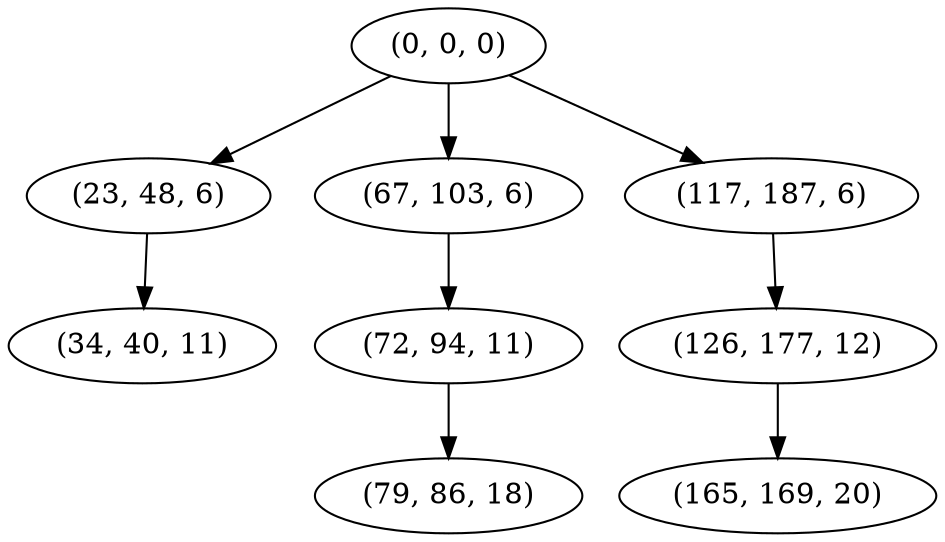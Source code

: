 digraph tree {
    "(0, 0, 0)";
    "(23, 48, 6)";
    "(34, 40, 11)";
    "(67, 103, 6)";
    "(72, 94, 11)";
    "(79, 86, 18)";
    "(117, 187, 6)";
    "(126, 177, 12)";
    "(165, 169, 20)";
    "(0, 0, 0)" -> "(23, 48, 6)";
    "(0, 0, 0)" -> "(67, 103, 6)";
    "(0, 0, 0)" -> "(117, 187, 6)";
    "(23, 48, 6)" -> "(34, 40, 11)";
    "(67, 103, 6)" -> "(72, 94, 11)";
    "(72, 94, 11)" -> "(79, 86, 18)";
    "(117, 187, 6)" -> "(126, 177, 12)";
    "(126, 177, 12)" -> "(165, 169, 20)";
}
